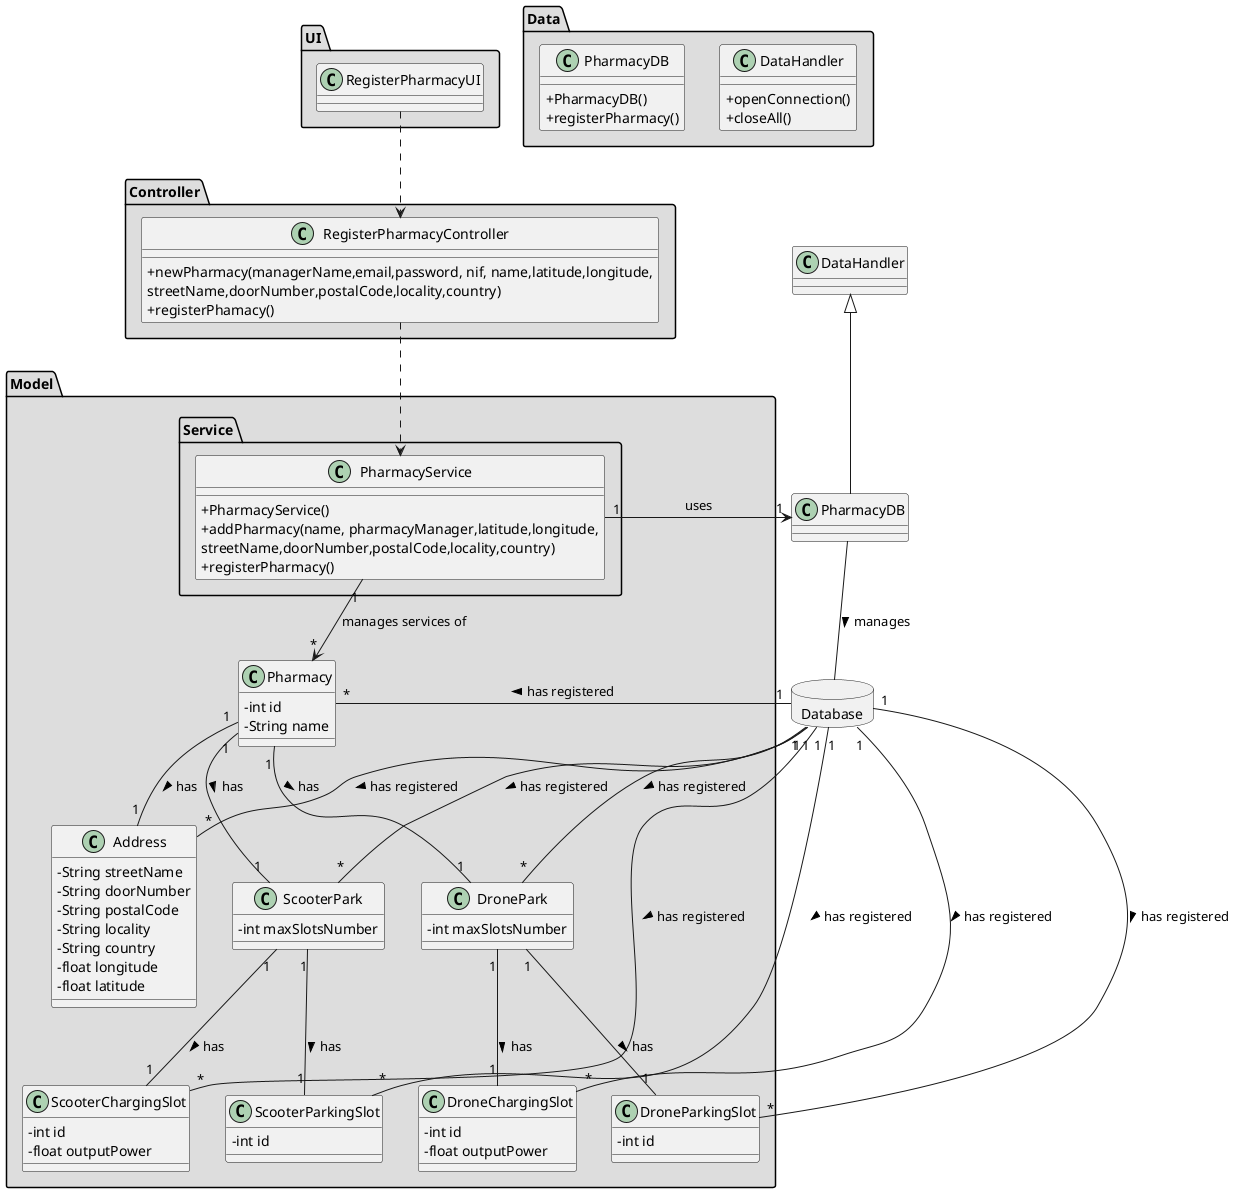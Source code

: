@startuml
skinparam classAttributeIconSize 0

package "UI" #DDDDDD {
class RegisterPharmacyUI{

}
}


package "Controller" #DDDDDD {
class RegisterPharmacyController{
+newPharmacy(managerName,email,password, nif, name,latitude,longitude,\nstreetName,doorNumber,postalCode,locality,country)
+registerPhamacy()
}
}

database Database{
}


package "Model" #DDDDDD {
package "Service" #DDDDDD {

   class PharmacyService{
          +PharmacyService()
          +addPharmacy(name, pharmacyManager,latitude,longitude,\nstreetName,doorNumber,postalCode,locality,country)
          +registerPharmacy()
      }
 }
}

package "Model" #DDDDDD {

class Pharmacy{
-   int id
-   String name
}

class Address{
-   String streetName
-   String doorNumber
-   String postalCode
-   String locality
-   String country
-   float longitude
-   float latitude
}

class ScooterPark{
-   int maxSlotsNumber
}

class ScooterChargingSlot{
-   int id
-   float outputPower
}

class ScooterParkingSlot{
-   int id
}

class DronePark{
-   int maxSlotsNumber
}

class DroneChargingSlot{
-   int id
-   float outputPower
}

class DroneParkingSlot{
-   int id
}

}


package "Data" #DDDDDD {
class DataHandler{
    +openConnection()
    +closeAll()
}

class PharmacyDB{
          +PharmacyDB()
          +registerPharmacy()
      }
}

class PharmacyDB extends DataHandler

RegisterPharmacyUI ..> RegisterPharmacyController
RegisterPharmacyController ..> PharmacyService

Database "1" -- "*" Pharmacy : has registered >
Database "1" -- "*" Address : has registered >
Database "1" -- "*" DronePark : has registered >
Database "1" -- "*" DroneChargingSlot : has registered >
Database "1" -- "*" DroneParkingSlot : has registered >
Database "1" -- "*" ScooterPark : has registered >
Database "1" -- "*" ScooterChargingSlot : has registered >
Database "1" -- "*" ScooterParkingSlot : has registered >
PharmacyDB -- Database : manages >
PharmacyService "1" --> "*" Pharmacy : manages services of
PharmacyService "1" --> "1" PharmacyDB : uses
Pharmacy "1" -- "1" Address : has >
Pharmacy "1" -- "1" DronePark : has >
DronePark "1" -- "1" DroneChargingSlot : has >
DronePark "1" -- "1" DroneParkingSlot : has >
Pharmacy "1" -- "1" ScooterPark : has >
ScooterPark "1" -- "1" ScooterChargingSlot : has >
ScooterPark "1" -- "1" ScooterParkingSlot : has >

@enduml